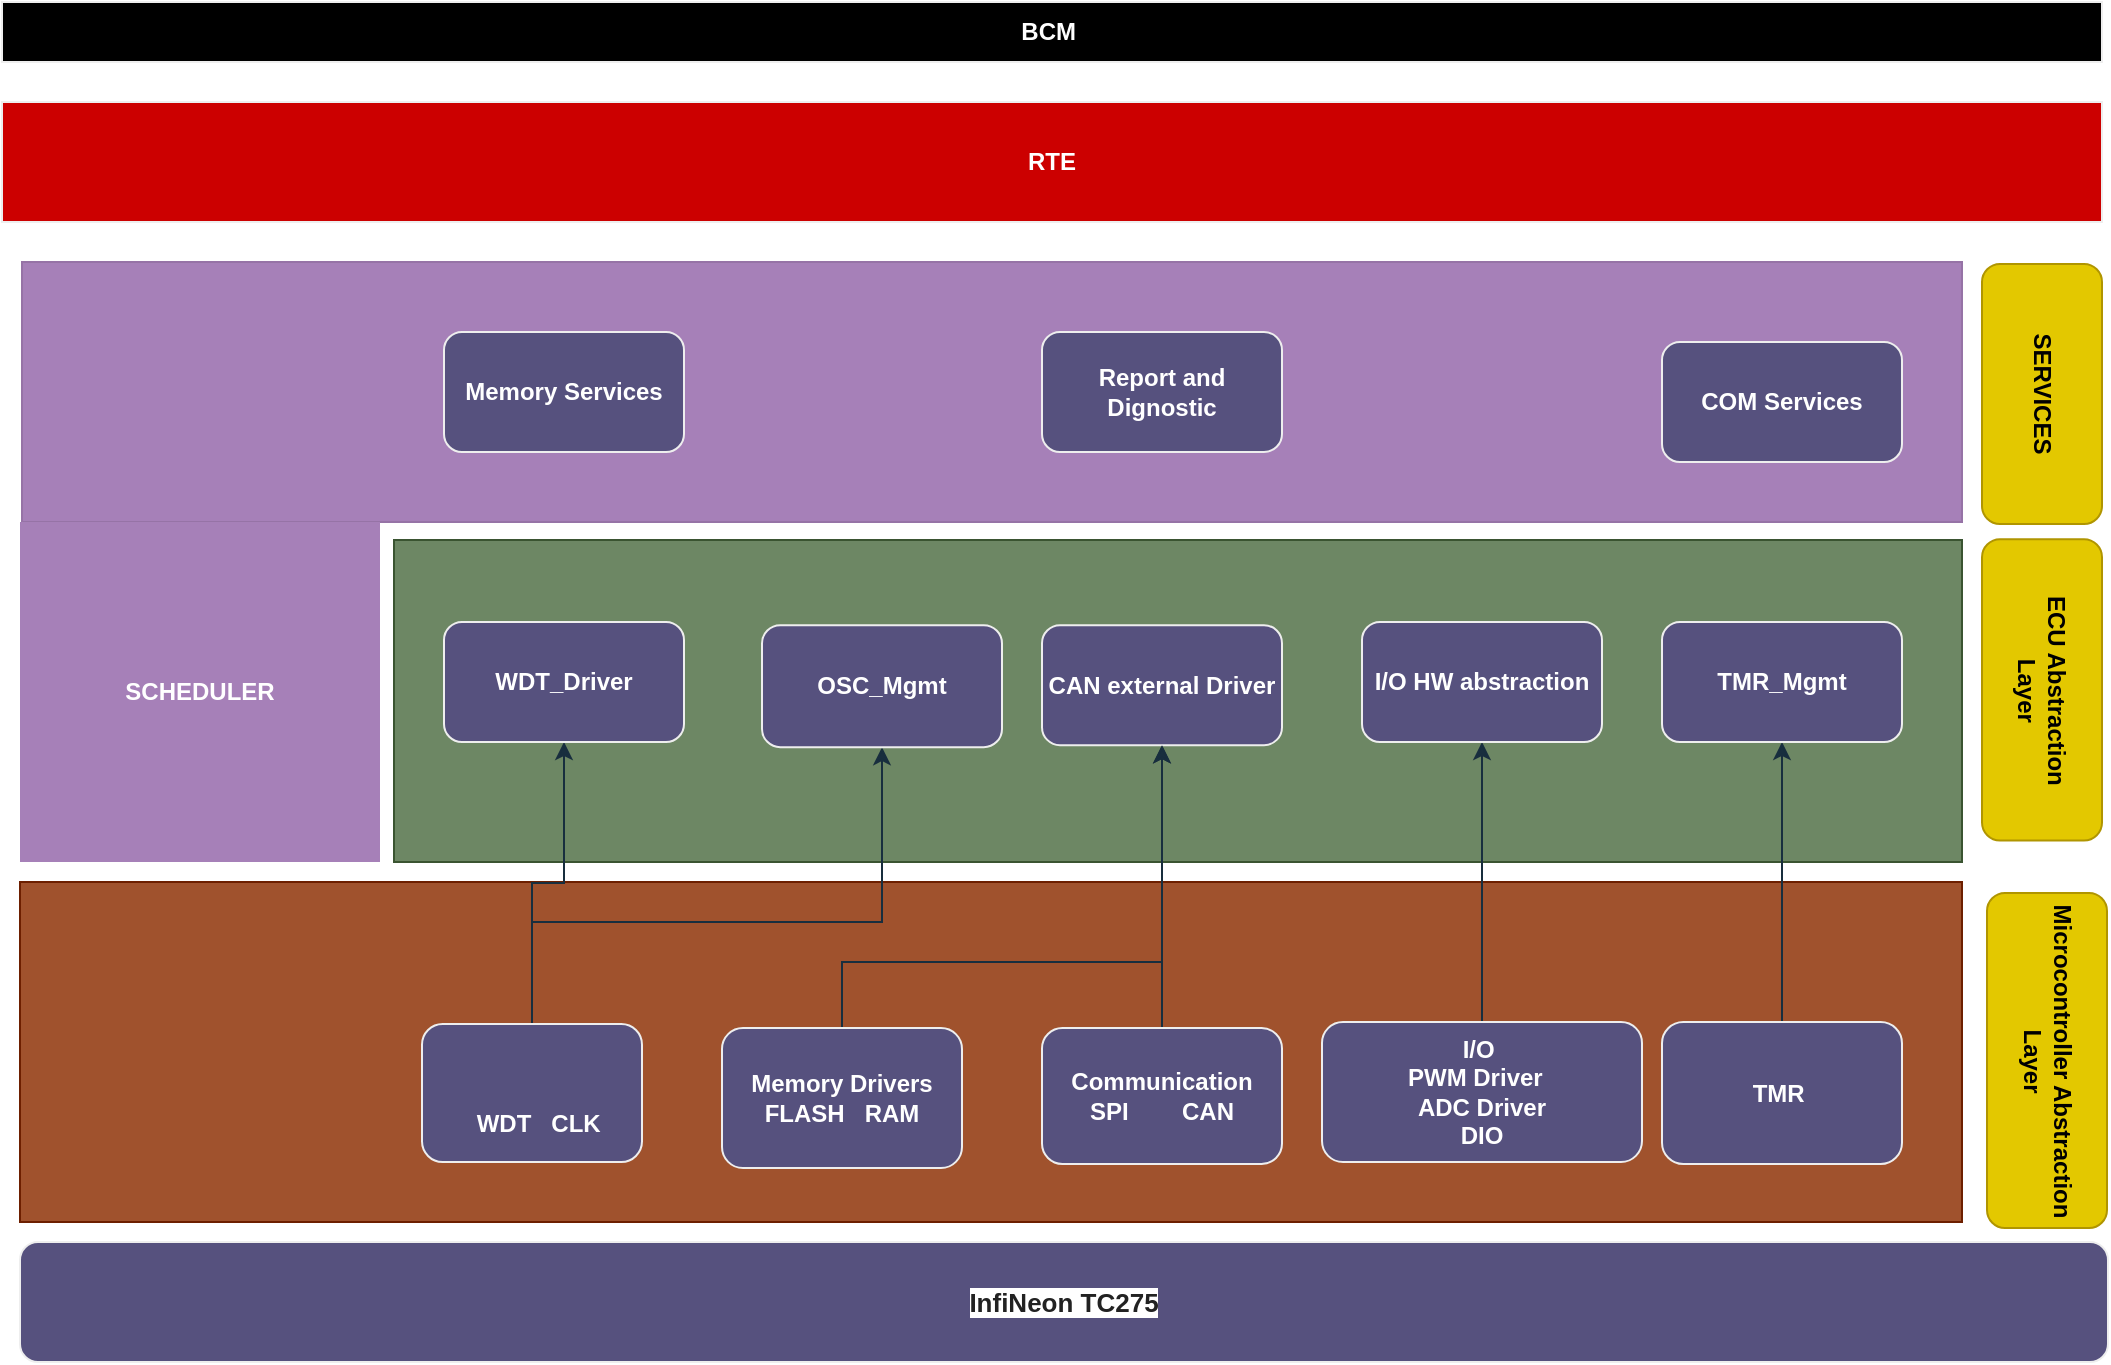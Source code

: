 <mxfile version="20.2.5" type="github" pages="2">
  <diagram id="0SxEWgDJXTkLoPQnoZ41" name="Página-1">
    <mxGraphModel dx="1422" dy="765" grid="1" gridSize="10" guides="1" tooltips="1" connect="1" arrows="1" fold="1" page="1" pageScale="1" pageWidth="1100" pageHeight="850" background="none" math="0" shadow="0">
      <root>
        <mxCell id="0" />
        <mxCell id="1" parent="0" />
        <mxCell id="E3UZA_A3aNp--UBdqJW4-1" value="&lt;span&gt;BCM&amp;nbsp;&lt;/span&gt;" style="rounded=0;whiteSpace=wrap;html=1;fillColor=#000000;strokeColor=#EEEEEE;fontColor=#FFFFFF;fontStyle=1" parent="1" vertex="1">
          <mxGeometry x="20" y="30" width="1050" height="30" as="geometry" />
        </mxCell>
        <mxCell id="E3UZA_A3aNp--UBdqJW4-2" value="RTE" style="rounded=0;whiteSpace=wrap;html=1;fillColor=#CC0000;strokeColor=#EEEEEE;fontColor=#FFFFFF;fontStyle=1" parent="1" vertex="1">
          <mxGeometry x="20" y="80" width="1050" height="60" as="geometry" />
        </mxCell>
        <mxCell id="E3UZA_A3aNp--UBdqJW4-3" value="" style="rounded=0;whiteSpace=wrap;html=1;fillColor=#A680B8;strokeColor=#9673a6;fontStyle=1" parent="1" vertex="1">
          <mxGeometry x="30" y="160" width="970" height="130" as="geometry" />
        </mxCell>
        <mxCell id="E3UZA_A3aNp--UBdqJW4-22" value="Memory Services" style="rounded=1;whiteSpace=wrap;html=1;glass=0;fillColor=#56517E;strokeColor=#EEEEEE;fontColor=#FFFFFF;fontStyle=1" parent="1" vertex="1">
          <mxGeometry x="241" y="195" width="120" height="60" as="geometry" />
        </mxCell>
        <mxCell id="E3UZA_A3aNp--UBdqJW4-23" value="Report and Dignostic" style="rounded=1;whiteSpace=wrap;html=1;fillColor=#56517E;strokeColor=#EEEEEE;fontColor=#FFFFFF;fontStyle=1" parent="1" vertex="1">
          <mxGeometry x="540" y="195" width="120" height="60" as="geometry" />
        </mxCell>
        <mxCell id="E3UZA_A3aNp--UBdqJW4-24" value="COM Services" style="rounded=1;whiteSpace=wrap;html=1;fillColor=#56517E;strokeColor=#EEEEEE;fontColor=#FFFFFF;fontStyle=1" parent="1" vertex="1">
          <mxGeometry x="850" y="200" width="120" height="60" as="geometry" />
        </mxCell>
        <mxCell id="5Y2THX8Q8HSWR9ZChi4j-1" value="SERVICES" style="rounded=1;whiteSpace=wrap;html=1;rotation=90;fillColor=#e3c800;strokeColor=#B09500;fontColor=#000000;fontStyle=1" vertex="1" parent="1">
          <mxGeometry x="975" y="196" width="130" height="60" as="geometry" />
        </mxCell>
        <mxCell id="WLYs_z4ydL6w-I-2daiW-25" value="SCHEDULER" style="rounded=0;whiteSpace=wrap;html=1;fillColor=#A680B8;strokeColor=none;fontColor=#FFFFFF;fontStyle=1" vertex="1" parent="1">
          <mxGeometry x="29" y="290" width="180" height="170" as="geometry" />
        </mxCell>
        <mxCell id="WLYs_z4ydL6w-I-2daiW-27" value="" style="rounded=0;whiteSpace=wrap;html=1;fillColor=#6d8764;strokeColor=#3A5431;fontColor=#ffffff;fontStyle=1" vertex="1" parent="1">
          <mxGeometry x="216" y="299" width="784" height="161" as="geometry" />
        </mxCell>
        <mxCell id="WLYs_z4ydL6w-I-2daiW-28" value="&lt;div style=&quot;text-align: start;&quot;&gt;&lt;br&gt;&lt;/div&gt;" style="rounded=0;whiteSpace=wrap;html=1;fillColor=#a0522d;strokeColor=#6D1F00;fontColor=#ffffff;fontStyle=1" vertex="1" parent="1">
          <mxGeometry x="29" y="470" width="971" height="170" as="geometry" />
        </mxCell>
        <mxCell id="WLYs_z4ydL6w-I-2daiW-29" style="edgeStyle=orthogonalEdgeStyle;rounded=0;orthogonalLoop=1;jettySize=auto;html=1;entryX=0.5;entryY=1;entryDx=0;entryDy=0;labelBackgroundColor=#FAD9D5;strokeColor=#182E3E;fontStyle=1" edge="1" parent="1" source="WLYs_z4ydL6w-I-2daiW-31" target="WLYs_z4ydL6w-I-2daiW-43">
          <mxGeometry relative="1" as="geometry" />
        </mxCell>
        <mxCell id="WLYs_z4ydL6w-I-2daiW-30" style="edgeStyle=orthogonalEdgeStyle;rounded=0;orthogonalLoop=1;jettySize=auto;html=1;labelBackgroundColor=#FAD9D5;strokeColor=#182E3E;fontStyle=1" edge="1" parent="1" source="WLYs_z4ydL6w-I-2daiW-31" target="WLYs_z4ydL6w-I-2daiW-38">
          <mxGeometry relative="1" as="geometry">
            <Array as="points">
              <mxPoint x="285" y="490" />
              <mxPoint x="460" y="490" />
            </Array>
          </mxGeometry>
        </mxCell>
        <mxCell id="WLYs_z4ydL6w-I-2daiW-31" value="&lt;br&gt;&lt;br&gt;&amp;nbsp; WDT&amp;nbsp; &amp;nbsp;CLK" style="rounded=1;whiteSpace=wrap;html=1;fillColor=#56517E;strokeColor=#EEEEEE;fontColor=#FFFFFF;fontStyle=1" vertex="1" parent="1">
          <mxGeometry x="230" y="541" width="110" height="69" as="geometry" />
        </mxCell>
        <mxCell id="WLYs_z4ydL6w-I-2daiW-32" style="edgeStyle=orthogonalEdgeStyle;rounded=0;orthogonalLoop=1;jettySize=auto;html=1;labelBackgroundColor=#FAD9D5;strokeColor=#182E3E;fontStyle=1" edge="1" parent="1" source="WLYs_z4ydL6w-I-2daiW-33" target="WLYs_z4ydL6w-I-2daiW-39">
          <mxGeometry relative="1" as="geometry" />
        </mxCell>
        <mxCell id="WLYs_z4ydL6w-I-2daiW-33" value="I/O&amp;nbsp;&lt;br&gt;PWM Driver&amp;nbsp;&amp;nbsp;&lt;br&gt;ADC Driver&lt;br&gt;DIO" style="rounded=1;whiteSpace=wrap;html=1;fillColor=#56517E;strokeColor=#EEEEEE;fontColor=#FFFFFF;fontStyle=1" vertex="1" parent="1">
          <mxGeometry x="680" y="540" width="160" height="70" as="geometry" />
        </mxCell>
        <mxCell id="WLYs_z4ydL6w-I-2daiW-34" style="edgeStyle=orthogonalEdgeStyle;rounded=0;orthogonalLoop=1;jettySize=auto;html=1;labelBackgroundColor=#FAD9D5;strokeColor=#182E3E;fontStyle=1" edge="1" parent="1" source="WLYs_z4ydL6w-I-2daiW-35" target="WLYs_z4ydL6w-I-2daiW-42">
          <mxGeometry relative="1" as="geometry">
            <Array as="points">
              <mxPoint x="440" y="510" />
              <mxPoint x="600" y="510" />
            </Array>
          </mxGeometry>
        </mxCell>
        <mxCell id="WLYs_z4ydL6w-I-2daiW-35" value="Memory Drivers&lt;br&gt;FLASH&amp;nbsp; &amp;nbsp;RAM" style="rounded=1;whiteSpace=wrap;html=1;fillColor=#56517E;strokeColor=#EEEEEE;fontColor=#FFFFFF;fontStyle=1" vertex="1" parent="1">
          <mxGeometry x="380" y="543" width="120" height="70" as="geometry" />
        </mxCell>
        <mxCell id="WLYs_z4ydL6w-I-2daiW-36" style="edgeStyle=orthogonalEdgeStyle;rounded=0;orthogonalLoop=1;jettySize=auto;html=1;labelBackgroundColor=#FAD9D5;strokeColor=#182E3E;fontStyle=1" edge="1" parent="1" source="WLYs_z4ydL6w-I-2daiW-37" target="WLYs_z4ydL6w-I-2daiW-41">
          <mxGeometry relative="1" as="geometry" />
        </mxCell>
        <mxCell id="WLYs_z4ydL6w-I-2daiW-37" value="TMR&amp;nbsp;" style="rounded=1;whiteSpace=wrap;html=1;fillColor=#56517E;strokeColor=#EEEEEE;fontColor=#FFFFFF;fontStyle=1" vertex="1" parent="1">
          <mxGeometry x="850" y="540" width="120" height="71" as="geometry" />
        </mxCell>
        <mxCell id="WLYs_z4ydL6w-I-2daiW-38" value="OSC_Mgmt" style="rounded=1;whiteSpace=wrap;html=1;fillColor=#56517E;strokeColor=#EEEEEE;fontColor=#FFFFFF;fontStyle=1" vertex="1" parent="1">
          <mxGeometry x="400" y="341.59" width="120" height="61" as="geometry" />
        </mxCell>
        <mxCell id="WLYs_z4ydL6w-I-2daiW-39" value="I/O HW abstraction" style="rounded=1;whiteSpace=wrap;html=1;fillColor=#56517E;strokeColor=#EEEEEE;fontColor=#FFFFFF;fontStyle=1" vertex="1" parent="1">
          <mxGeometry x="700" y="340.0" width="120" height="60" as="geometry" />
        </mxCell>
        <mxCell id="WLYs_z4ydL6w-I-2daiW-40" style="edgeStyle=orthogonalEdgeStyle;rounded=0;orthogonalLoop=1;jettySize=auto;html=1;exitX=0.5;exitY=1;exitDx=0;exitDy=0;labelBackgroundColor=#FAD9D5;strokeColor=#182E3E;fontStyle=1" edge="1" parent="1" source="WLYs_z4ydL6w-I-2daiW-39" target="WLYs_z4ydL6w-I-2daiW-39">
          <mxGeometry relative="1" as="geometry" />
        </mxCell>
        <mxCell id="WLYs_z4ydL6w-I-2daiW-41" value="TMR_Mgmt" style="rounded=1;whiteSpace=wrap;html=1;fillColor=#56517E;strokeColor=#EEEEEE;fontColor=#FFFFFF;fontStyle=1" vertex="1" parent="1">
          <mxGeometry x="850" y="340.0" width="120" height="60" as="geometry" />
        </mxCell>
        <mxCell id="WLYs_z4ydL6w-I-2daiW-42" value="CAN external Driver" style="rounded=1;whiteSpace=wrap;html=1;fillColor=#56517E;strokeColor=#EEEEEE;fontColor=#FFFFFF;fontStyle=1" vertex="1" parent="1">
          <mxGeometry x="540" y="341.59" width="120" height="60" as="geometry" />
        </mxCell>
        <mxCell id="WLYs_z4ydL6w-I-2daiW-43" value="WDT_Driver" style="rounded=1;whiteSpace=wrap;html=1;fillColor=#56517E;strokeColor=#EEEEEE;fontColor=#FFFFFF;fontStyle=1" vertex="1" parent="1">
          <mxGeometry x="241" y="340.0" width="120" height="60" as="geometry" />
        </mxCell>
        <mxCell id="WLYs_z4ydL6w-I-2daiW-44" value="ECU Abstraction&lt;br&gt;Layer" style="rounded=1;whiteSpace=wrap;html=1;rotation=90;fillColor=#e3c800;strokeColor=#B09500;fontColor=#000000;fontStyle=1" vertex="1" parent="1">
          <mxGeometry x="964.69" y="343.94" width="150.63" height="60" as="geometry" />
        </mxCell>
        <mxCell id="WLYs_z4ydL6w-I-2daiW-45" value="Microcontroller Abstraction Layer" style="rounded=1;whiteSpace=wrap;html=1;rotation=90;fillColor=#e3c800;strokeColor=#B09500;fontColor=#000000;fontStyle=1" vertex="1" parent="1">
          <mxGeometry x="958.75" y="529.25" width="167.5" height="60" as="geometry" />
        </mxCell>
        <mxCell id="WLYs_z4ydL6w-I-2daiW-46" style="edgeStyle=orthogonalEdgeStyle;rounded=0;orthogonalLoop=1;jettySize=auto;html=1;entryX=0.5;entryY=1;entryDx=0;entryDy=0;labelBackgroundColor=#FAD9D5;strokeColor=#182E3E;fontStyle=1" edge="1" parent="1" source="WLYs_z4ydL6w-I-2daiW-47" target="WLYs_z4ydL6w-I-2daiW-42">
          <mxGeometry relative="1" as="geometry" />
        </mxCell>
        <mxCell id="WLYs_z4ydL6w-I-2daiW-47" value="Communication&lt;br&gt;SPI&amp;nbsp; &amp;nbsp; &amp;nbsp; &amp;nbsp; CAN" style="rounded=1;whiteSpace=wrap;html=1;fillColor=#56517E;strokeColor=#EEEEEE;fontColor=#FFFFFF;fontStyle=1" vertex="1" parent="1">
          <mxGeometry x="540" y="543" width="120" height="68" as="geometry" />
        </mxCell>
        <mxCell id="WLYs_z4ydL6w-I-2daiW-48" value="&lt;div style=&quot;text-align: start;&quot;&gt;&lt;font size=&quot;2&quot; face=&quot;Arial, Helvetica, sans-serif&quot; color=&quot;#222222&quot;&gt;&lt;span style=&quot;background-color: rgb(255, 255, 255);&quot;&gt;InfiNeon TC275&lt;/span&gt;&lt;/font&gt;&lt;/div&gt;" style="rounded=1;whiteSpace=wrap;html=1;fillColor=#56517E;strokeColor=#EEEEEE;fontColor=#FFFFFF;fontStyle=1" vertex="1" parent="1">
          <mxGeometry x="29" y="650" width="1044" height="60" as="geometry" />
        </mxCell>
      </root>
    </mxGraphModel>
  </diagram>
  <diagram id="zN3AyqDoziPQk-1GQuDL" name="Página-2">
    <mxGraphModel dx="1422" dy="765" grid="1" gridSize="10" guides="1" tooltips="1" connect="1" arrows="1" fold="1" page="1" pageScale="1" pageWidth="1100" pageHeight="850" math="0" shadow="0">
      <root>
        <mxCell id="0" />
        <mxCell id="1" parent="0" />
        <mxCell id="WIb1HFvYGEBfSn61_mD_-1" value="&lt;b style=&quot;font-size: 26px;&quot;&gt;DCU&lt;/b&gt;" style="rounded=0;whiteSpace=wrap;html=1;fontSize=26;strokeWidth=4;strokeColor=#990000;" vertex="1" parent="1">
          <mxGeometry x="40" y="30" width="1040" height="30" as="geometry" />
        </mxCell>
        <mxCell id="WIb1HFvYGEBfSn61_mD_-2" value="RTE" style="rounded=0;whiteSpace=wrap;html=1;fillColor=#CCCC00;strokeColor=#A50040;fontColor=#ffffff;fontSize=26;" vertex="1" parent="1">
          <mxGeometry x="40" y="80" width="1040" height="60" as="geometry" />
        </mxCell>
        <mxCell id="WIb1HFvYGEBfSn61_mD_-3" value="" style="rounded=0;whiteSpace=wrap;html=1;fillColor=#FF6666;strokeColor=#10739e;" vertex="1" parent="1">
          <mxGeometry x="40" y="160" width="970" height="140" as="geometry" />
        </mxCell>
        <mxCell id="WIb1HFvYGEBfSn61_mD_-18" value="Window Control" style="rounded=1;whiteSpace=wrap;html=1;glass=0;fillColor=#9933FF;strokeColor=#b85450;" vertex="1" parent="1">
          <mxGeometry x="252" y="200" width="120" height="60" as="geometry" />
        </mxCell>
        <mxCell id="WIb1HFvYGEBfSn61_mD_-19" value="Lock Control" style="rounded=1;whiteSpace=wrap;html=1;fillColor=#333333;strokeColor=#6D1F00;fontColor=#ffffff;fontSize=15;" vertex="1" parent="1">
          <mxGeometry x="559" y="200" width="120" height="60" as="geometry" />
        </mxCell>
        <mxCell id="WIb1HFvYGEBfSn61_mD_-20" value="AntiPinch Control" style="rounded=1;whiteSpace=wrap;html=1;fillColor=#333333;strokeColor=#6D1F00;fontColor=#ffffff;fontSize=15;" vertex="1" parent="1">
          <mxGeometry x="861" y="200" width="120" height="60" as="geometry" />
        </mxCell>
        <mxCell id="WIb1HFvYGEBfSn61_mD_-21" value="SERVICES" style="rounded=1;whiteSpace=wrap;html=1;rotation=90;fillColor=#d80073;strokeColor=#A50040;fontColor=#ffffff;fontStyle=1;labelBorderColor=none;labelBackgroundColor=none;fontSize=14;" vertex="1" parent="1">
          <mxGeometry x="990" y="195" width="120" height="60" as="geometry" />
        </mxCell>
        <mxCell id="i04iYNlgFMU4ENJIWA27-1" value="&lt;font color=&quot;#ffffff&quot; style=&quot;font-size: 21px;&quot;&gt;SCHEDULER&lt;/font&gt;" style="rounded=0;whiteSpace=wrap;html=1;fillColor=#FF6666;strokeColor=#10739e;fontStyle=1" vertex="1" parent="1">
          <mxGeometry x="40" y="300" width="180" height="170" as="geometry" />
        </mxCell>
        <mxCell id="i04iYNlgFMU4ENJIWA27-2" value="" style="rounded=0;whiteSpace=wrap;html=1;fillColor=#6d8764;strokeColor=#3A5431;fontColor=#ffffff;fontStyle=1" vertex="1" parent="1">
          <mxGeometry x="227" y="309" width="784" height="161" as="geometry" />
        </mxCell>
        <mxCell id="i04iYNlgFMU4ENJIWA27-3" value="&lt;div style=&quot;text-align: start;&quot;&gt;&lt;br&gt;&lt;/div&gt;" style="rounded=0;whiteSpace=wrap;html=1;fillColor=#a0522d;strokeColor=#6D1F00;fontColor=#ffffff;fontStyle=1" vertex="1" parent="1">
          <mxGeometry x="40" y="480" width="971" height="170" as="geometry" />
        </mxCell>
        <mxCell id="i04iYNlgFMU4ENJIWA27-4" style="edgeStyle=orthogonalEdgeStyle;rounded=0;orthogonalLoop=1;jettySize=auto;html=1;entryX=0.5;entryY=1;entryDx=0;entryDy=0;labelBackgroundColor=#FAD9D5;strokeColor=#182E3E;fontStyle=1" edge="1" parent="1" source="i04iYNlgFMU4ENJIWA27-6" target="i04iYNlgFMU4ENJIWA27-18">
          <mxGeometry relative="1" as="geometry" />
        </mxCell>
        <mxCell id="i04iYNlgFMU4ENJIWA27-5" style="edgeStyle=orthogonalEdgeStyle;rounded=0;orthogonalLoop=1;jettySize=auto;html=1;labelBackgroundColor=#FAD9D5;strokeColor=#182E3E;fontStyle=1" edge="1" parent="1" source="i04iYNlgFMU4ENJIWA27-6" target="i04iYNlgFMU4ENJIWA27-13">
          <mxGeometry relative="1" as="geometry">
            <Array as="points">
              <mxPoint x="296" y="500" />
              <mxPoint x="471" y="500" />
            </Array>
          </mxGeometry>
        </mxCell>
        <mxCell id="i04iYNlgFMU4ENJIWA27-6" value="&amp;nbsp;WDT&amp;nbsp; &amp;nbsp;CLK" style="rounded=1;whiteSpace=wrap;html=1;fillColor=#FFDFA8;strokeColor=#d79b00;fontStyle=1;fontSize=15;" vertex="1" parent="1">
          <mxGeometry x="241" y="551" width="110" height="69" as="geometry" />
        </mxCell>
        <mxCell id="i04iYNlgFMU4ENJIWA27-7" style="edgeStyle=orthogonalEdgeStyle;rounded=0;orthogonalLoop=1;jettySize=auto;html=1;labelBackgroundColor=#FAD9D5;strokeColor=#182E3E;fontStyle=1" edge="1" parent="1" source="i04iYNlgFMU4ENJIWA27-8" target="i04iYNlgFMU4ENJIWA27-14">
          <mxGeometry relative="1" as="geometry" />
        </mxCell>
        <mxCell id="i04iYNlgFMU4ENJIWA27-8" value="I/O&amp;nbsp;&lt;br style=&quot;font-size: 15px;&quot;&gt;PWM Driver&amp;nbsp;&amp;nbsp;&lt;br style=&quot;font-size: 15px;&quot;&gt;ADC Driver&lt;br style=&quot;font-size: 15px;&quot;&gt;DIO" style="rounded=1;whiteSpace=wrap;html=1;fillColor=#FFDFA8;strokeColor=#d79b00;fontStyle=1;fontSize=15;" vertex="1" parent="1">
          <mxGeometry x="691" y="550" width="160" height="70" as="geometry" />
        </mxCell>
        <mxCell id="i04iYNlgFMU4ENJIWA27-9" style="edgeStyle=orthogonalEdgeStyle;rounded=0;orthogonalLoop=1;jettySize=auto;html=1;labelBackgroundColor=#FAD9D5;strokeColor=#182E3E;fontStyle=1" edge="1" parent="1" source="i04iYNlgFMU4ENJIWA27-10" target="i04iYNlgFMU4ENJIWA27-17">
          <mxGeometry relative="1" as="geometry">
            <Array as="points">
              <mxPoint x="451" y="520" />
              <mxPoint x="611" y="520" />
            </Array>
          </mxGeometry>
        </mxCell>
        <mxCell id="i04iYNlgFMU4ENJIWA27-10" value="Memory Drivers&lt;br style=&quot;font-size: 15px;&quot;&gt;FLASH&amp;nbsp; &amp;nbsp;RAM" style="rounded=1;whiteSpace=wrap;html=1;fillColor=#FFDFA8;strokeColor=#d79b00;fontStyle=1;fontSize=15;" vertex="1" parent="1">
          <mxGeometry x="391" y="553" width="120" height="70" as="geometry" />
        </mxCell>
        <mxCell id="i04iYNlgFMU4ENJIWA27-11" style="edgeStyle=orthogonalEdgeStyle;rounded=0;orthogonalLoop=1;jettySize=auto;html=1;labelBackgroundColor=#FAD9D5;strokeColor=#182E3E;fontStyle=1" edge="1" parent="1" source="i04iYNlgFMU4ENJIWA27-12" target="i04iYNlgFMU4ENJIWA27-16">
          <mxGeometry relative="1" as="geometry" />
        </mxCell>
        <mxCell id="i04iYNlgFMU4ENJIWA27-12" value="TMR&amp;nbsp;" style="rounded=1;whiteSpace=wrap;html=1;fillColor=#FFDFA8;strokeColor=#d79b00;fontStyle=1;fontSize=15;" vertex="1" parent="1">
          <mxGeometry x="861" y="550" width="120" height="71" as="geometry" />
        </mxCell>
        <mxCell id="i04iYNlgFMU4ENJIWA27-13" value="OSC_Mgmt" style="rounded=1;whiteSpace=wrap;html=1;fillColor=#56517E;strokeColor=#EEEEEE;fontColor=#FFFFFF;fontStyle=1;fontSize=15;" vertex="1" parent="1">
          <mxGeometry x="411" y="351.59" width="120" height="61" as="geometry" />
        </mxCell>
        <mxCell id="i04iYNlgFMU4ENJIWA27-14" value="I/O HW abstraction" style="rounded=1;whiteSpace=wrap;html=1;fillColor=#56517E;strokeColor=#EEEEEE;fontColor=#FFFFFF;fontStyle=1;fontSize=15;" vertex="1" parent="1">
          <mxGeometry x="711" y="350.0" width="120" height="60" as="geometry" />
        </mxCell>
        <mxCell id="i04iYNlgFMU4ENJIWA27-15" style="edgeStyle=orthogonalEdgeStyle;rounded=0;orthogonalLoop=1;jettySize=auto;html=1;exitX=0.5;exitY=1;exitDx=0;exitDy=0;labelBackgroundColor=#FAD9D5;strokeColor=#182E3E;fontStyle=1" edge="1" parent="1" source="i04iYNlgFMU4ENJIWA27-14" target="i04iYNlgFMU4ENJIWA27-14">
          <mxGeometry relative="1" as="geometry" />
        </mxCell>
        <mxCell id="i04iYNlgFMU4ENJIWA27-16" value="TMR_Mgmt" style="rounded=1;whiteSpace=wrap;html=1;fillColor=#56517E;strokeColor=#EEEEEE;fontColor=#FFFFFF;fontStyle=1;fontSize=15;" vertex="1" parent="1">
          <mxGeometry x="861" y="350.0" width="120" height="60" as="geometry" />
        </mxCell>
        <mxCell id="i04iYNlgFMU4ENJIWA27-17" value="CAN external Driver" style="rounded=1;whiteSpace=wrap;html=1;fillColor=#56517E;strokeColor=#EEEEEE;fontColor=#FFFFFF;fontStyle=1;fontSize=15;" vertex="1" parent="1">
          <mxGeometry x="551" y="351.59" width="120" height="60" as="geometry" />
        </mxCell>
        <mxCell id="i04iYNlgFMU4ENJIWA27-18" value="WDT_Driver" style="rounded=1;whiteSpace=wrap;html=1;fillColor=#56517E;strokeColor=#EEEEEE;fontColor=#FFFFFF;fontStyle=1;fontSize=15;" vertex="1" parent="1">
          <mxGeometry x="252" y="350.0" width="120" height="60" as="geometry" />
        </mxCell>
        <mxCell id="i04iYNlgFMU4ENJIWA27-19" value="ECU Abstraction&lt;br style=&quot;font-size: 14px;&quot;&gt;Layer" style="rounded=1;whiteSpace=wrap;html=1;rotation=90;fillColor=#d80073;strokeColor=#A50040;fontStyle=1;fontColor=#ffffff;labelBorderColor=none;labelBackgroundColor=none;fontSize=14;" vertex="1" parent="1">
          <mxGeometry x="975.69" y="353.94" width="150.63" height="60" as="geometry" />
        </mxCell>
        <mxCell id="i04iYNlgFMU4ENJIWA27-20" value="Microcontroller Abstraction Layer" style="rounded=1;whiteSpace=wrap;html=1;rotation=90;fillColor=#d80073;strokeColor=#A50040;fontStyle=1;fontColor=#ffffff;labelBorderColor=none;labelBackgroundColor=none;fontSize=14;" vertex="1" parent="1">
          <mxGeometry x="969.75" y="539.25" width="167.5" height="60" as="geometry" />
        </mxCell>
        <mxCell id="i04iYNlgFMU4ENJIWA27-21" style="edgeStyle=orthogonalEdgeStyle;rounded=0;orthogonalLoop=1;jettySize=auto;html=1;entryX=0.5;entryY=1;entryDx=0;entryDy=0;labelBackgroundColor=#FAD9D5;strokeColor=#182E3E;fontStyle=1" edge="1" parent="1" source="i04iYNlgFMU4ENJIWA27-22" target="i04iYNlgFMU4ENJIWA27-17">
          <mxGeometry relative="1" as="geometry" />
        </mxCell>
        <mxCell id="i04iYNlgFMU4ENJIWA27-22" value="Communication&lt;br style=&quot;font-size: 15px;&quot;&gt;SPI&amp;nbsp; &amp;nbsp; &amp;nbsp; &amp;nbsp; CAN" style="rounded=1;whiteSpace=wrap;html=1;fillColor=#FFDFA8;strokeColor=#d79b00;fontStyle=1;fontSize=15;" vertex="1" parent="1">
          <mxGeometry x="551" y="553" width="120" height="68" as="geometry" />
        </mxCell>
        <mxCell id="i04iYNlgFMU4ENJIWA27-23" value="&lt;div style=&quot;text-align: start;&quot;&gt;&lt;font size=&quot;2&quot; face=&quot;Arial, Helvetica, sans-serif&quot; color=&quot;#222222&quot;&gt;&lt;span style=&quot;background-color: rgb(255, 255, 255);&quot;&gt;InfiNeon TC275&lt;/span&gt;&lt;/font&gt;&lt;/div&gt;" style="rounded=1;whiteSpace=wrap;html=1;fillColor=#56517E;strokeColor=#EEEEEE;fontColor=#FFFFFF;fontStyle=1" vertex="1" parent="1">
          <mxGeometry x="40" y="660" width="1044" height="60" as="geometry" />
        </mxCell>
        <mxCell id="i04iYNlgFMU4ENJIWA27-24" value="Window Control" style="rounded=1;whiteSpace=wrap;html=1;glass=0;fillColor=#333333;strokeColor=#6D1F00;fontColor=#ffffff;fontSize=15;" vertex="1" parent="1">
          <mxGeometry x="252" y="200" width="120" height="60" as="geometry" />
        </mxCell>
      </root>
    </mxGraphModel>
  </diagram>
</mxfile>
